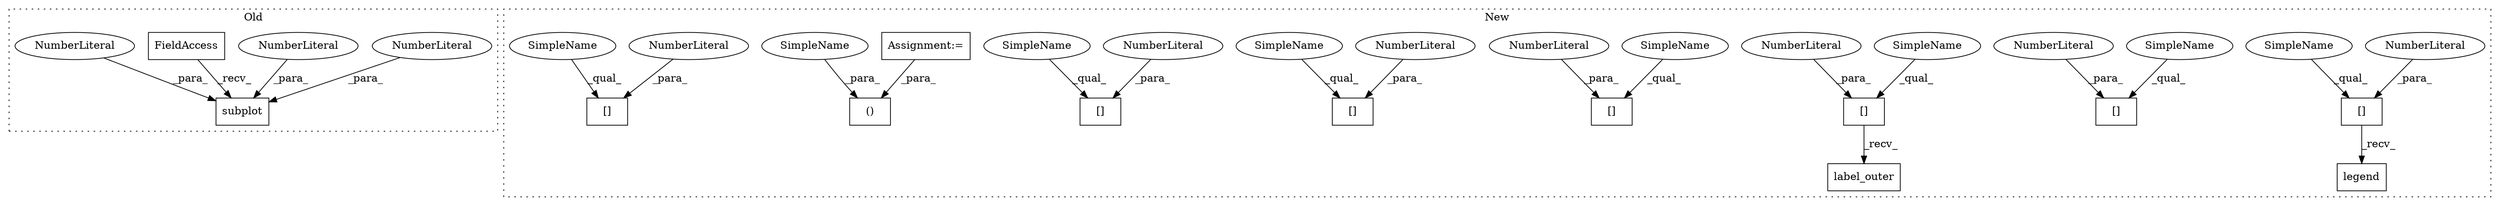 digraph G {
subgraph cluster0 {
1 [label="subplot" a="32" s="1414,1427" l="8,1" shape="box"];
3 [label="NumberLiteral" a="34" s="1422" l="1" shape="ellipse"];
6 [label="NumberLiteral" a="34" s="1424" l="1" shape="ellipse"];
8 [label="FieldAccess" a="22" s="1396" l="10" shape="box"];
17 [label="NumberLiteral" a="34" s="1426" l="1" shape="ellipse"];
label = "Old";
style="dotted";
}
subgraph cluster1 {
2 [label="legend" a="32" s="1780" l="8" shape="box"];
4 [label="[]" a="2" s="1774,1778" l="3,1" shape="box"];
5 [label="NumberLiteral" a="34" s="1777" l="1" shape="ellipse"];
7 [label="[]" a="2" s="1794,1798" l="3,1" shape="box"];
9 [label="()" a="106" s="738" l="18" shape="box"];
10 [label="[]" a="2" s="1646,1650" l="3,1" shape="box"];
11 [label="NumberLiteral" a="34" s="1797" l="1" shape="ellipse"];
12 [label="[]" a="2" s="1626,1630" l="3,1" shape="box"];
13 [label="NumberLiteral" a="34" s="1649" l="1" shape="ellipse"];
14 [label="NumberLiteral" a="34" s="1629" l="1" shape="ellipse"];
15 [label="[]" a="2" s="1446,1450" l="3,1" shape="box"];
16 [label="NumberLiteral" a="34" s="1449" l="1" shape="ellipse"];
18 [label="[]" a="2" s="1671,1675" l="3,1" shape="box"];
19 [label="NumberLiteral" a="34" s="1674" l="1" shape="ellipse"];
20 [label="[]" a="2" s="1508,1512" l="3,1" shape="box"];
21 [label="NumberLiteral" a="34" s="1511" l="1" shape="ellipse"];
22 [label="label_outer" a="32" s="1652" l="13" shape="box"];
23 [label="Assignment:=" a="7" s="165" l="3" shape="box"];
24 [label="SimpleName" a="42" s="1774" l="2" shape="ellipse"];
25 [label="SimpleName" a="42" s="1626" l="2" shape="ellipse"];
26 [label="SimpleName" a="42" s="1671" l="2" shape="ellipse"];
27 [label="SimpleName" a="42" s="1646" l="2" shape="ellipse"];
28 [label="SimpleName" a="42" s="1446" l="2" shape="ellipse"];
29 [label="SimpleName" a="42" s="754" l="2" shape="ellipse"];
30 [label="SimpleName" a="42" s="1794" l="2" shape="ellipse"];
31 [label="SimpleName" a="42" s="1508" l="2" shape="ellipse"];
label = "New";
style="dotted";
}
3 -> 1 [label="_para_"];
4 -> 2 [label="_recv_"];
5 -> 4 [label="_para_"];
6 -> 1 [label="_para_"];
8 -> 1 [label="_recv_"];
10 -> 22 [label="_recv_"];
11 -> 7 [label="_para_"];
13 -> 10 [label="_para_"];
14 -> 12 [label="_para_"];
16 -> 15 [label="_para_"];
17 -> 1 [label="_para_"];
19 -> 18 [label="_para_"];
21 -> 20 [label="_para_"];
23 -> 9 [label="_para_"];
24 -> 4 [label="_qual_"];
25 -> 12 [label="_qual_"];
26 -> 18 [label="_qual_"];
27 -> 10 [label="_qual_"];
28 -> 15 [label="_qual_"];
29 -> 9 [label="_para_"];
30 -> 7 [label="_qual_"];
31 -> 20 [label="_qual_"];
}